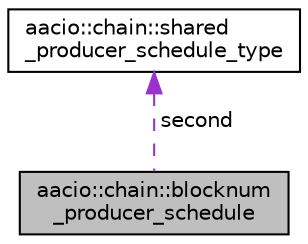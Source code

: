 digraph "aacio::chain::blocknum_producer_schedule"
{
  edge [fontname="Helvetica",fontsize="10",labelfontname="Helvetica",labelfontsize="10"];
  node [fontname="Helvetica",fontsize="10",shape=record];
  Node1 [label="aacio::chain::blocknum\l_producer_schedule",height=0.2,width=0.4,color="black", fillcolor="grey75", style="filled", fontcolor="black"];
  Node2 -> Node1 [dir="back",color="darkorchid3",fontsize="10",style="dashed",label=" second" ,fontname="Helvetica"];
  Node2 [label="aacio::chain::shared\l_producer_schedule_type",height=0.2,width=0.4,color="black", fillcolor="white", style="filled",URL="$structaacio_1_1chain_1_1shared__producer__schedule__type.html"];
}
